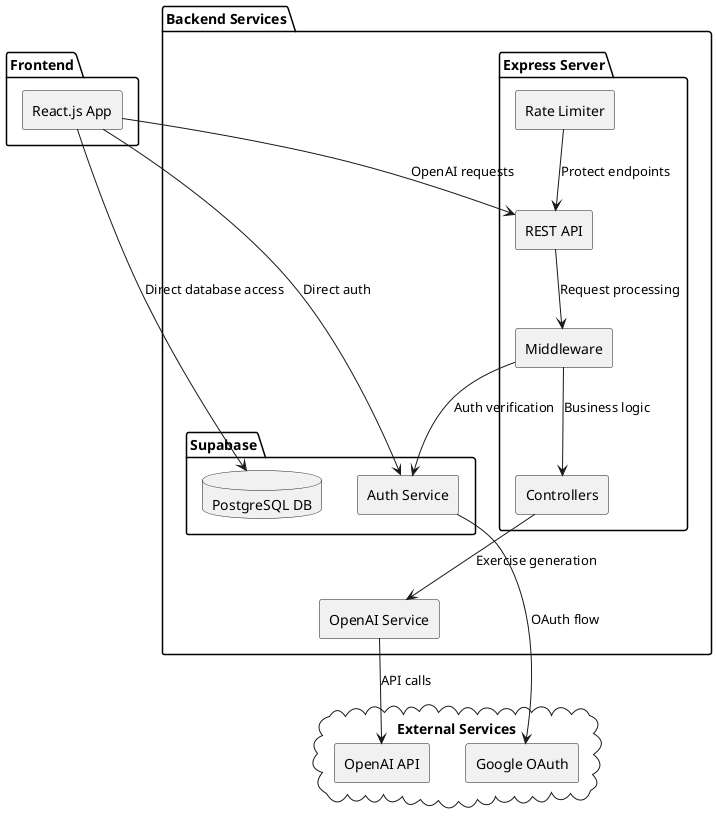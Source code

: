 @startuml

!define RECTANGLE class

skinparam componentStyle rectangle
skinparam monochrome false
skinparam shadowing false

package "Frontend" {
    [React.js App]
}

package "Backend Services" {
    package "Express Server" {
        [REST API] as api
        [Middleware] as middleware
        [Controllers] as controllers
        [Rate Limiter] as ratelimit
    }

    package "Supabase" {
        [Auth Service] as auth
        database "PostgreSQL DB" as db
    }
    
    [OpenAI Service] as llm
}

cloud "External Services" {
    [OpenAI API] as openai
    [Google OAuth] as google
}

[React.js App] --> api : OpenAI requests
[React.js App] --> auth : Direct auth
[React.js App] --> db : Direct database access
api --> middleware : Request processing
middleware --> controllers : Business logic
controllers --> llm : Exercise generation
llm --> openai : API calls
auth --> google : OAuth flow
ratelimit --> api : Protect endpoints
middleware --> auth : Auth verification

@enduml